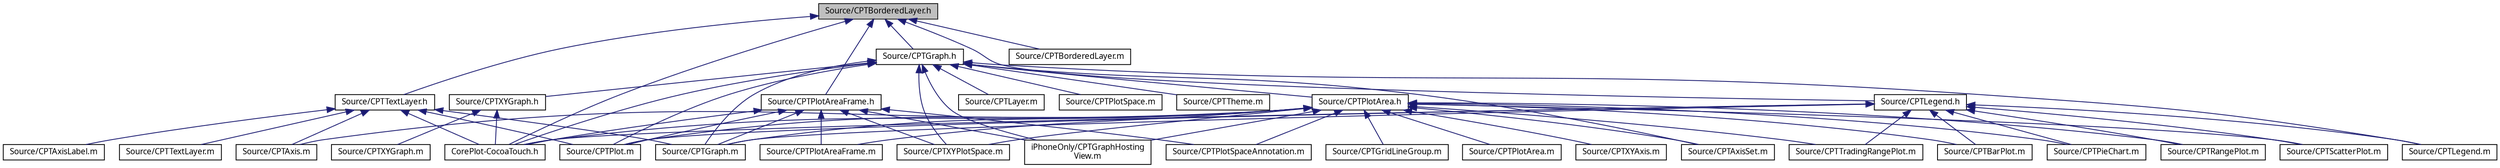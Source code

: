 digraph "Source/CPTBorderedLayer.h"
{
 // LATEX_PDF_SIZE
  bgcolor="transparent";
  edge [fontname="Lucinda Grande",fontsize="10",labelfontname="Lucinda Grande",labelfontsize="10"];
  node [fontname="Lucinda Grande",fontsize="10",shape=record];
  Node1 [label="Source/CPTBorderedLayer.h",height=0.2,width=0.4,color="black", fillcolor="grey75", style="filled", fontcolor="black",tooltip=" "];
  Node1 -> Node2 [dir="back",color="midnightblue",fontsize="10",style="solid",fontname="Lucinda Grande"];
  Node2 [label="CorePlot-CocoaTouch.h",height=0.2,width=0.4,color="black",URL="$_core_plot-_cocoa_touch_8h.html",tooltip=" "];
  Node1 -> Node3 [dir="back",color="midnightblue",fontsize="10",style="solid",fontname="Lucinda Grande"];
  Node3 [label="Source/CPTGraph.h",height=0.2,width=0.4,color="black",URL="$_c_p_t_graph_8h.html",tooltip=" "];
  Node3 -> Node2 [dir="back",color="midnightblue",fontsize="10",style="solid",fontname="Lucinda Grande"];
  Node3 -> Node4 [dir="back",color="midnightblue",fontsize="10",style="solid",fontname="Lucinda Grande"];
  Node4 [label="Source/CPTPlotArea.h",height=0.2,width=0.4,color="black",URL="$_c_p_t_plot_area_8h.html",tooltip=" "];
  Node4 -> Node2 [dir="back",color="midnightblue",fontsize="10",style="solid",fontname="Lucinda Grande"];
  Node4 -> Node5 [dir="back",color="midnightblue",fontsize="10",style="solid",fontname="Lucinda Grande"];
  Node5 [label="Source/CPTAxis.m",height=0.2,width=0.4,color="black",URL="$_c_p_t_axis_8m.html",tooltip=" "];
  Node4 -> Node6 [dir="back",color="midnightblue",fontsize="10",style="solid",fontname="Lucinda Grande"];
  Node6 [label="Source/CPTAxisSet.m",height=0.2,width=0.4,color="black",URL="$_c_p_t_axis_set_8m.html",tooltip=" "];
  Node4 -> Node7 [dir="back",color="midnightblue",fontsize="10",style="solid",fontname="Lucinda Grande"];
  Node7 [label="Source/CPTBarPlot.m",height=0.2,width=0.4,color="black",URL="$_c_p_t_bar_plot_8m.html",tooltip=" "];
  Node4 -> Node8 [dir="back",color="midnightblue",fontsize="10",style="solid",fontname="Lucinda Grande"];
  Node8 [label="Source/CPTGraph.m",height=0.2,width=0.4,color="black",URL="$_c_p_t_graph_8m.html",tooltip=" "];
  Node4 -> Node9 [dir="back",color="midnightblue",fontsize="10",style="solid",fontname="Lucinda Grande"];
  Node9 [label="Source/CPTGridLineGroup.m",height=0.2,width=0.4,color="black",URL="$_c_p_t_grid_line_group_8m.html",tooltip=" "];
  Node4 -> Node10 [dir="back",color="midnightblue",fontsize="10",style="solid",fontname="Lucinda Grande"];
  Node10 [label="Source/CPTPieChart.m",height=0.2,width=0.4,color="black",URL="$_c_p_t_pie_chart_8m.html",tooltip=" "];
  Node4 -> Node11 [dir="back",color="midnightblue",fontsize="10",style="solid",fontname="Lucinda Grande"];
  Node11 [label="Source/CPTPlot.m",height=0.2,width=0.4,color="black",URL="$_c_p_t_plot_8m.html",tooltip=" "];
  Node4 -> Node12 [dir="back",color="midnightblue",fontsize="10",style="solid",fontname="Lucinda Grande"];
  Node12 [label="Source/CPTPlotArea.m",height=0.2,width=0.4,color="black",URL="$_c_p_t_plot_area_8m.html",tooltip=" "];
  Node4 -> Node13 [dir="back",color="midnightblue",fontsize="10",style="solid",fontname="Lucinda Grande"];
  Node13 [label="Source/CPTPlotAreaFrame.m",height=0.2,width=0.4,color="black",URL="$_c_p_t_plot_area_frame_8m.html",tooltip=" "];
  Node4 -> Node14 [dir="back",color="midnightblue",fontsize="10",style="solid",fontname="Lucinda Grande"];
  Node14 [label="Source/CPTPlotSpaceAnnotation.m",height=0.2,width=0.4,color="black",URL="$_c_p_t_plot_space_annotation_8m.html",tooltip=" "];
  Node4 -> Node15 [dir="back",color="midnightblue",fontsize="10",style="solid",fontname="Lucinda Grande"];
  Node15 [label="Source/CPTRangePlot.m",height=0.2,width=0.4,color="black",URL="$_c_p_t_range_plot_8m.html",tooltip=" "];
  Node4 -> Node16 [dir="back",color="midnightblue",fontsize="10",style="solid",fontname="Lucinda Grande"];
  Node16 [label="Source/CPTScatterPlot.m",height=0.2,width=0.4,color="black",URL="$_c_p_t_scatter_plot_8m.html",tooltip=" "];
  Node4 -> Node17 [dir="back",color="midnightblue",fontsize="10",style="solid",fontname="Lucinda Grande"];
  Node17 [label="Source/CPTTradingRangePlot.m",height=0.2,width=0.4,color="black",URL="$_c_p_t_trading_range_plot_8m.html",tooltip=" "];
  Node4 -> Node18 [dir="back",color="midnightblue",fontsize="10",style="solid",fontname="Lucinda Grande"];
  Node18 [label="Source/CPTXYAxis.m",height=0.2,width=0.4,color="black",URL="$_c_p_t_x_y_axis_8m.html",tooltip=" "];
  Node4 -> Node19 [dir="back",color="midnightblue",fontsize="10",style="solid",fontname="Lucinda Grande"];
  Node19 [label="Source/CPTXYPlotSpace.m",height=0.2,width=0.4,color="black",URL="$_c_p_t_x_y_plot_space_8m.html",tooltip=" "];
  Node4 -> Node20 [dir="back",color="midnightblue",fontsize="10",style="solid",fontname="Lucinda Grande"];
  Node20 [label="iPhoneOnly/CPTGraphHosting\lView.m",height=0.2,width=0.4,color="black",URL="$_c_p_t_graph_hosting_view_8m.html",tooltip=" "];
  Node3 -> Node6 [dir="back",color="midnightblue",fontsize="10",style="solid",fontname="Lucinda Grande"];
  Node3 -> Node8 [dir="back",color="midnightblue",fontsize="10",style="solid",fontname="Lucinda Grande"];
  Node3 -> Node21 [dir="back",color="midnightblue",fontsize="10",style="solid",fontname="Lucinda Grande"];
  Node21 [label="Source/CPTLayer.m",height=0.2,width=0.4,color="black",URL="$_c_p_t_layer_8m.html",tooltip=" "];
  Node3 -> Node22 [dir="back",color="midnightblue",fontsize="10",style="solid",fontname="Lucinda Grande"];
  Node22 [label="Source/CPTLegend.m",height=0.2,width=0.4,color="black",URL="$_c_p_t_legend_8m.html",tooltip=" "];
  Node3 -> Node11 [dir="back",color="midnightblue",fontsize="10",style="solid",fontname="Lucinda Grande"];
  Node3 -> Node23 [dir="back",color="midnightblue",fontsize="10",style="solid",fontname="Lucinda Grande"];
  Node23 [label="Source/CPTPlotSpace.m",height=0.2,width=0.4,color="black",URL="$_c_p_t_plot_space_8m.html",tooltip=" "];
  Node3 -> Node24 [dir="back",color="midnightblue",fontsize="10",style="solid",fontname="Lucinda Grande"];
  Node24 [label="Source/CPTTheme.m",height=0.2,width=0.4,color="black",URL="$_c_p_t_theme_8m.html",tooltip=" "];
  Node3 -> Node25 [dir="back",color="midnightblue",fontsize="10",style="solid",fontname="Lucinda Grande"];
  Node25 [label="Source/CPTXYGraph.h",height=0.2,width=0.4,color="black",URL="$_c_p_t_x_y_graph_8h.html",tooltip=" "];
  Node25 -> Node2 [dir="back",color="midnightblue",fontsize="10",style="solid",fontname="Lucinda Grande"];
  Node25 -> Node26 [dir="back",color="midnightblue",fontsize="10",style="solid",fontname="Lucinda Grande"];
  Node26 [label="Source/CPTXYGraph.m",height=0.2,width=0.4,color="black",URL="$_c_p_t_x_y_graph_8m.html",tooltip=" "];
  Node3 -> Node19 [dir="back",color="midnightblue",fontsize="10",style="solid",fontname="Lucinda Grande"];
  Node3 -> Node20 [dir="back",color="midnightblue",fontsize="10",style="solid",fontname="Lucinda Grande"];
  Node1 -> Node27 [dir="back",color="midnightblue",fontsize="10",style="solid",fontname="Lucinda Grande"];
  Node27 [label="Source/CPTBorderedLayer.m",height=0.2,width=0.4,color="black",URL="$_c_p_t_bordered_layer_8m.html",tooltip=" "];
  Node1 -> Node28 [dir="back",color="midnightblue",fontsize="10",style="solid",fontname="Lucinda Grande"];
  Node28 [label="Source/CPTLegend.h",height=0.2,width=0.4,color="black",URL="$_c_p_t_legend_8h.html",tooltip=" "];
  Node28 -> Node2 [dir="back",color="midnightblue",fontsize="10",style="solid",fontname="Lucinda Grande"];
  Node28 -> Node7 [dir="back",color="midnightblue",fontsize="10",style="solid",fontname="Lucinda Grande"];
  Node28 -> Node8 [dir="back",color="midnightblue",fontsize="10",style="solid",fontname="Lucinda Grande"];
  Node28 -> Node22 [dir="back",color="midnightblue",fontsize="10",style="solid",fontname="Lucinda Grande"];
  Node28 -> Node10 [dir="back",color="midnightblue",fontsize="10",style="solid",fontname="Lucinda Grande"];
  Node28 -> Node11 [dir="back",color="midnightblue",fontsize="10",style="solid",fontname="Lucinda Grande"];
  Node28 -> Node15 [dir="back",color="midnightblue",fontsize="10",style="solid",fontname="Lucinda Grande"];
  Node28 -> Node16 [dir="back",color="midnightblue",fontsize="10",style="solid",fontname="Lucinda Grande"];
  Node28 -> Node17 [dir="back",color="midnightblue",fontsize="10",style="solid",fontname="Lucinda Grande"];
  Node1 -> Node29 [dir="back",color="midnightblue",fontsize="10",style="solid",fontname="Lucinda Grande"];
  Node29 [label="Source/CPTPlotAreaFrame.h",height=0.2,width=0.4,color="black",URL="$_c_p_t_plot_area_frame_8h.html",tooltip=" "];
  Node29 -> Node2 [dir="back",color="midnightblue",fontsize="10",style="solid",fontname="Lucinda Grande"];
  Node29 -> Node8 [dir="back",color="midnightblue",fontsize="10",style="solid",fontname="Lucinda Grande"];
  Node29 -> Node11 [dir="back",color="midnightblue",fontsize="10",style="solid",fontname="Lucinda Grande"];
  Node29 -> Node13 [dir="back",color="midnightblue",fontsize="10",style="solid",fontname="Lucinda Grande"];
  Node29 -> Node14 [dir="back",color="midnightblue",fontsize="10",style="solid",fontname="Lucinda Grande"];
  Node29 -> Node19 [dir="back",color="midnightblue",fontsize="10",style="solid",fontname="Lucinda Grande"];
  Node29 -> Node20 [dir="back",color="midnightblue",fontsize="10",style="solid",fontname="Lucinda Grande"];
  Node1 -> Node30 [dir="back",color="midnightblue",fontsize="10",style="solid",fontname="Lucinda Grande"];
  Node30 [label="Source/CPTTextLayer.h",height=0.2,width=0.4,color="black",URL="$_c_p_t_text_layer_8h.html",tooltip=" "];
  Node30 -> Node2 [dir="back",color="midnightblue",fontsize="10",style="solid",fontname="Lucinda Grande"];
  Node30 -> Node5 [dir="back",color="midnightblue",fontsize="10",style="solid",fontname="Lucinda Grande"];
  Node30 -> Node31 [dir="back",color="midnightblue",fontsize="10",style="solid",fontname="Lucinda Grande"];
  Node31 [label="Source/CPTAxisLabel.m",height=0.2,width=0.4,color="black",URL="$_c_p_t_axis_label_8m.html",tooltip=" "];
  Node30 -> Node8 [dir="back",color="midnightblue",fontsize="10",style="solid",fontname="Lucinda Grande"];
  Node30 -> Node11 [dir="back",color="midnightblue",fontsize="10",style="solid",fontname="Lucinda Grande"];
  Node30 -> Node32 [dir="back",color="midnightblue",fontsize="10",style="solid",fontname="Lucinda Grande"];
  Node32 [label="Source/CPTTextLayer.m",height=0.2,width=0.4,color="black",URL="$_c_p_t_text_layer_8m.html",tooltip=" "];
}

